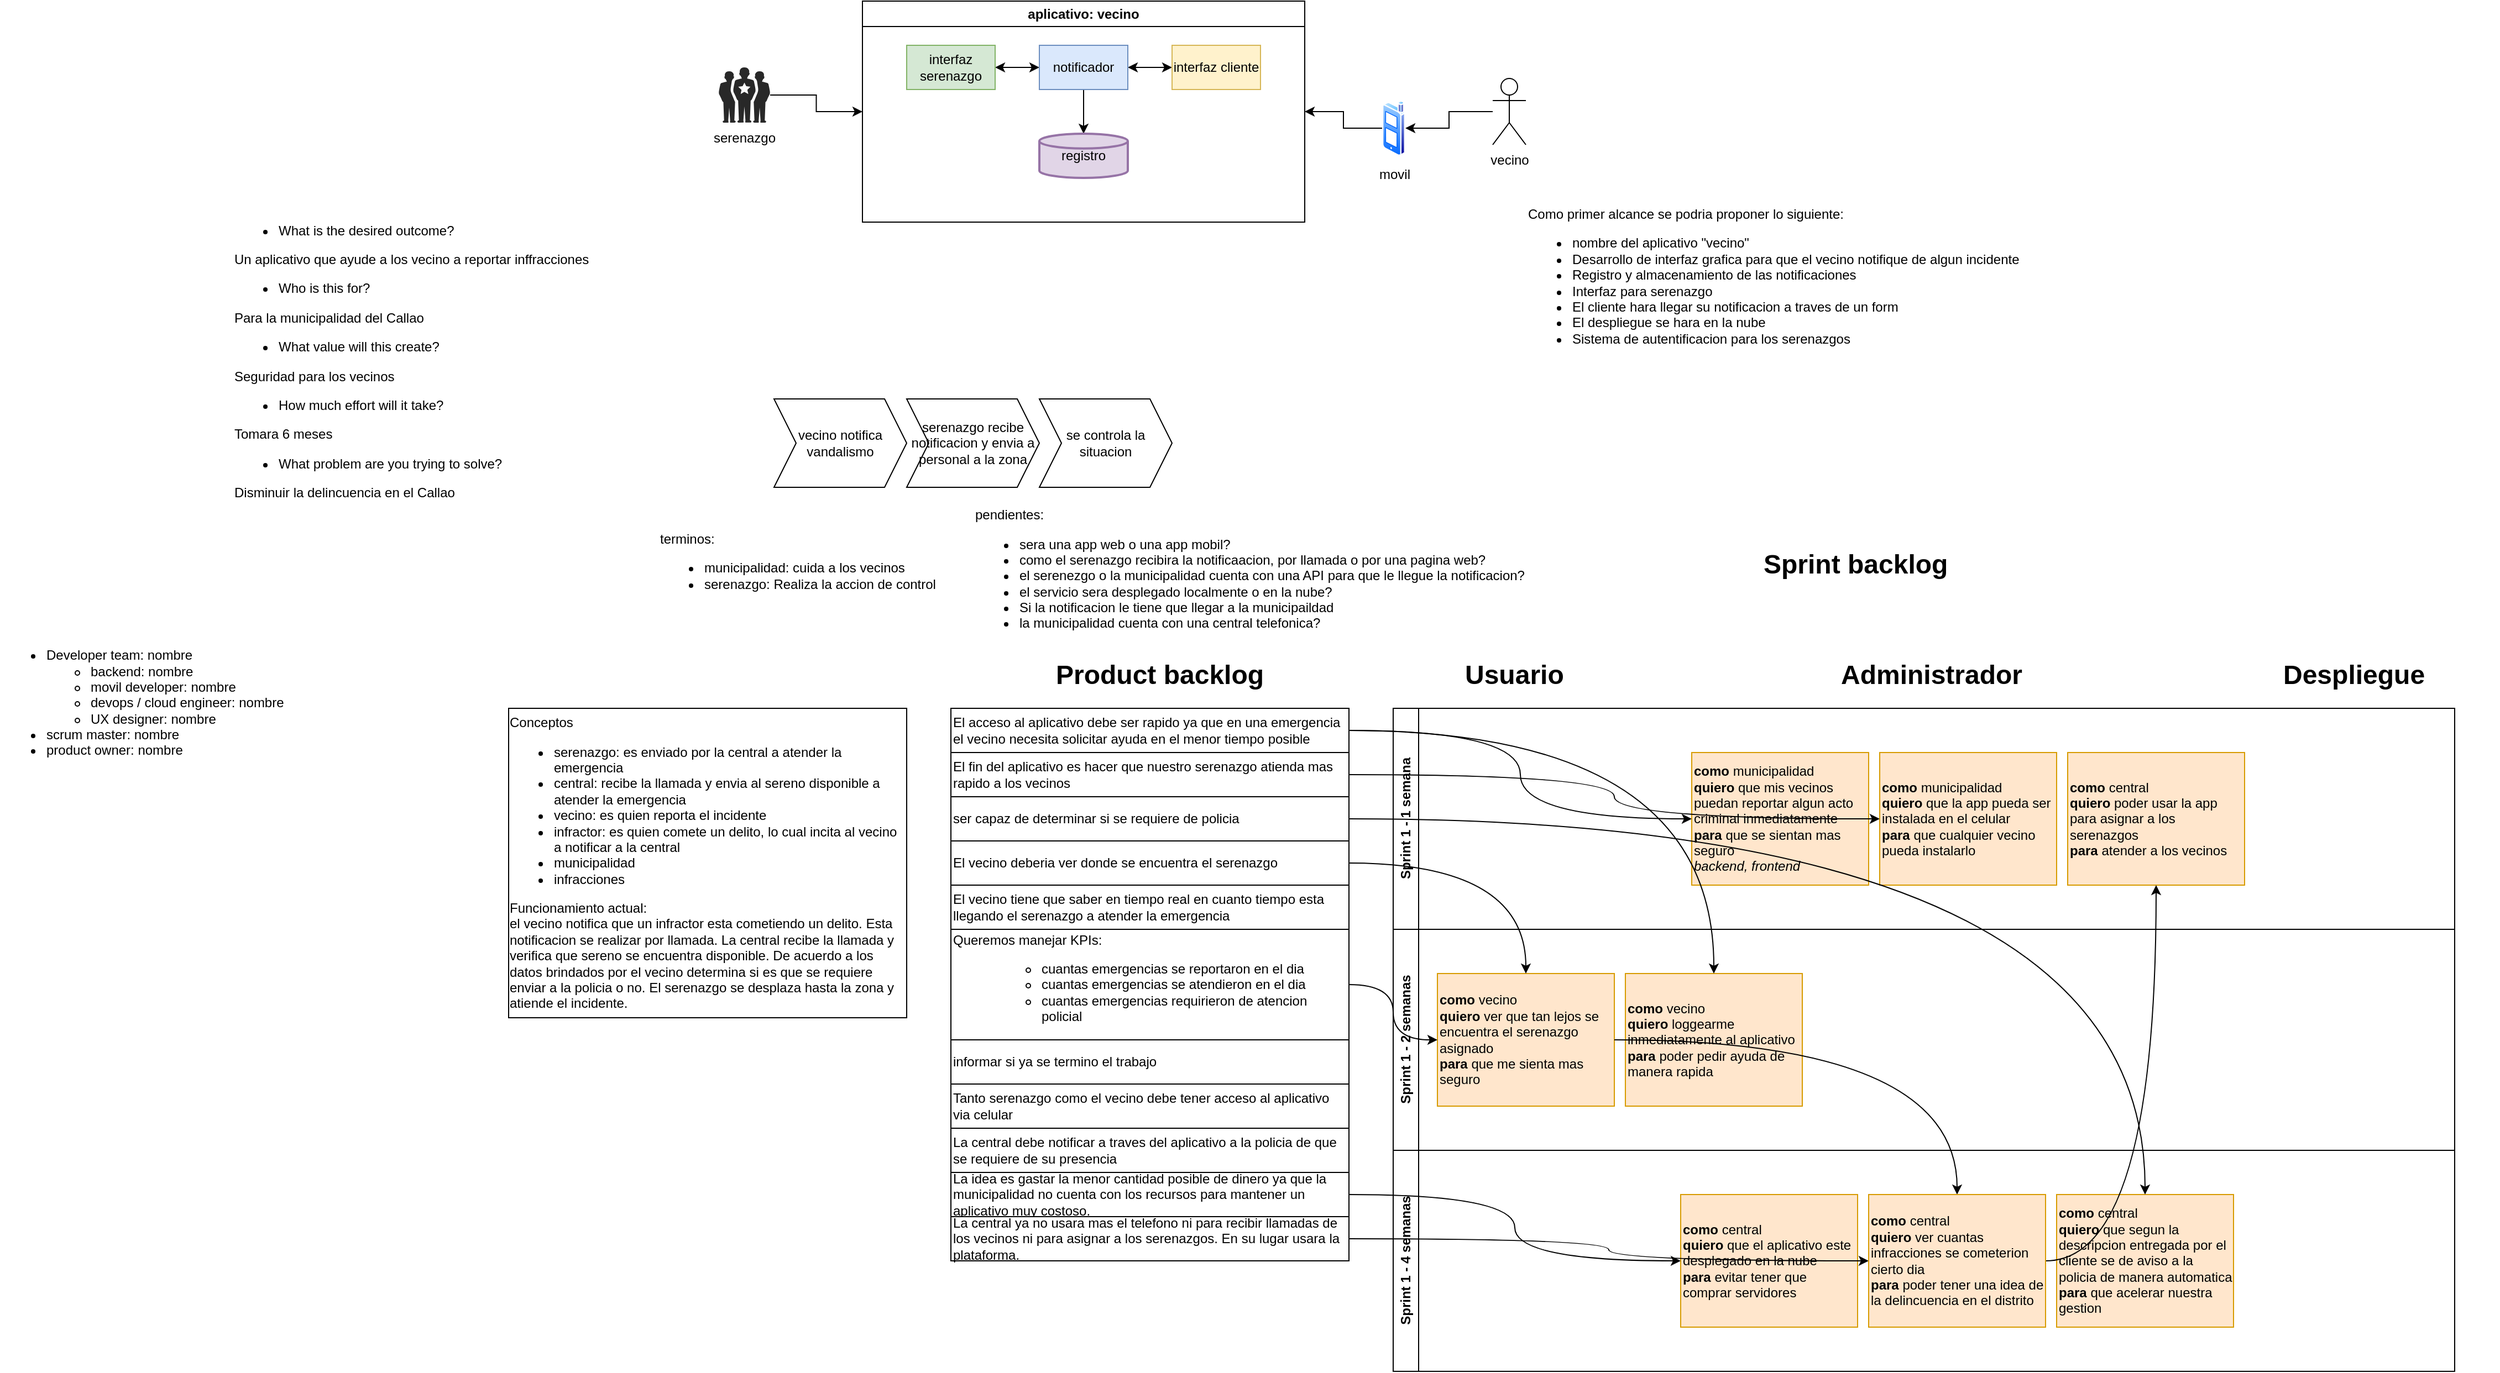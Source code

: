 <mxfile version="21.3.0" type="github">
  <diagram name="Página-1" id="Bkhv1BzIpxXXVQEzDvKO">
    <mxGraphModel dx="2389" dy="789" grid="1" gridSize="10" guides="0" tooltips="1" connect="1" arrows="1" fold="1" page="1" pageScale="1" pageWidth="827" pageHeight="1169" math="0" shadow="0">
      <root>
        <mxCell id="0" />
        <mxCell id="1" parent="0" />
        <mxCell id="rcJcJloOi9SXId4dmmQ6-50" style="edgeStyle=orthogonalEdgeStyle;rounded=0;orthogonalLoop=1;jettySize=auto;html=1;" parent="1" source="rcJcJloOi9SXId4dmmQ6-2" target="rcJcJloOi9SXId4dmmQ6-9" edge="1">
          <mxGeometry relative="1" as="geometry" />
        </mxCell>
        <mxCell id="rcJcJloOi9SXId4dmmQ6-2" value="vecino" style="shape=umlActor;verticalLabelPosition=bottom;verticalAlign=top;html=1;outlineConnect=0;" parent="1" vertex="1">
          <mxGeometry x="730" y="110" width="30" height="60" as="geometry" />
        </mxCell>
        <mxCell id="rcJcJloOi9SXId4dmmQ6-51" style="edgeStyle=orthogonalEdgeStyle;rounded=0;orthogonalLoop=1;jettySize=auto;html=1;" parent="1" source="rcJcJloOi9SXId4dmmQ6-9" target="rcJcJloOi9SXId4dmmQ6-41" edge="1">
          <mxGeometry relative="1" as="geometry" />
        </mxCell>
        <mxCell id="rcJcJloOi9SXId4dmmQ6-9" value="movil" style="image;aspect=fixed;perimeter=ellipsePerimeter;html=1;align=center;shadow=0;dashed=0;spacingTop=3;image=img/lib/active_directory/cell_phone.svg;" parent="1" vertex="1">
          <mxGeometry x="630" y="130" width="21" height="50" as="geometry" />
        </mxCell>
        <mxCell id="rcJcJloOi9SXId4dmmQ6-26" value="vecino notifica vandalismo" style="shape=step;perimeter=stepPerimeter;whiteSpace=wrap;html=1;fixedSize=1;" parent="1" vertex="1">
          <mxGeometry x="80" y="400" width="120" height="80" as="geometry" />
        </mxCell>
        <mxCell id="rcJcJloOi9SXId4dmmQ6-27" value="serenazgo recibe notificacion y envia a personal a la zona" style="shape=step;perimeter=stepPerimeter;whiteSpace=wrap;html=1;fixedSize=1;" parent="1" vertex="1">
          <mxGeometry x="200" y="400" width="120" height="80" as="geometry" />
        </mxCell>
        <mxCell id="rcJcJloOi9SXId4dmmQ6-28" value="se controla la situacion" style="shape=step;perimeter=stepPerimeter;whiteSpace=wrap;html=1;fixedSize=1;" parent="1" vertex="1">
          <mxGeometry x="320" y="400" width="120" height="80" as="geometry" />
        </mxCell>
        <mxCell id="rcJcJloOi9SXId4dmmQ6-36" value="pendientes:&lt;br&gt;&lt;ul&gt;&lt;li&gt;sera una app web o una app mobil?&lt;br&gt;&lt;/li&gt;&lt;li&gt;como el serenazgo recibira la notificaacion, por llamada o por una pagina web?&lt;/li&gt;&lt;li&gt;el serenezgo o la municipalidad cuenta con una API para que le llegue la notificacion?&lt;/li&gt;&lt;li&gt;el servicio sera desplegado localmente o en la nube?&lt;/li&gt;&lt;li&gt;Si la notificacion le tiene que llegar a la municipaildad&lt;/li&gt;&lt;li&gt;la municipalidad cuenta con una central telefonica?&amp;nbsp;&lt;/li&gt;&lt;/ul&gt;" style="text;html=1;align=left;verticalAlign=middle;resizable=0;points=[];autosize=1;strokeColor=none;fillColor=none;" parent="1" vertex="1">
          <mxGeometry x="260" y="490" width="520" height="140" as="geometry" />
        </mxCell>
        <mxCell id="rcJcJloOi9SXId4dmmQ6-40" value="terminos:&lt;br&gt;&lt;ul&gt;&lt;li&gt;municipalidad: cuida a los vecinos&lt;/li&gt;&lt;li&gt;serenazgo: Realiza la accion de control&lt;/li&gt;&lt;/ul&gt;" style="text;html=1;align=left;verticalAlign=middle;resizable=0;points=[];autosize=1;strokeColor=none;fillColor=none;" parent="1" vertex="1">
          <mxGeometry x="-25" y="513" width="270" height="80" as="geometry" />
        </mxCell>
        <mxCell id="rcJcJloOi9SXId4dmmQ6-41" value="aplicativo: vecino" style="swimlane;whiteSpace=wrap;html=1;" parent="1" vertex="1">
          <mxGeometry x="160" y="40" width="400" height="200" as="geometry" />
        </mxCell>
        <mxCell id="rcJcJloOi9SXId4dmmQ6-44" value="" style="edgeStyle=orthogonalEdgeStyle;rounded=0;orthogonalLoop=1;jettySize=auto;html=1;startArrow=classic;startFill=1;" parent="rcJcJloOi9SXId4dmmQ6-41" source="rcJcJloOi9SXId4dmmQ6-42" target="rcJcJloOi9SXId4dmmQ6-43" edge="1">
          <mxGeometry relative="1" as="geometry" />
        </mxCell>
        <mxCell id="rcJcJloOi9SXId4dmmQ6-42" value="interfaz serenazgo" style="rounded=0;whiteSpace=wrap;html=1;fillColor=#d5e8d4;strokeColor=#82b366;" parent="rcJcJloOi9SXId4dmmQ6-41" vertex="1">
          <mxGeometry x="40" y="40" width="80" height="40" as="geometry" />
        </mxCell>
        <mxCell id="rcJcJloOi9SXId4dmmQ6-46" value="" style="edgeStyle=orthogonalEdgeStyle;rounded=0;orthogonalLoop=1;jettySize=auto;html=1;startArrow=classic;startFill=1;" parent="rcJcJloOi9SXId4dmmQ6-41" source="rcJcJloOi9SXId4dmmQ6-43" target="rcJcJloOi9SXId4dmmQ6-45" edge="1">
          <mxGeometry relative="1" as="geometry" />
        </mxCell>
        <mxCell id="rcJcJloOi9SXId4dmmQ6-58" style="edgeStyle=orthogonalEdgeStyle;rounded=0;orthogonalLoop=1;jettySize=auto;html=1;" parent="rcJcJloOi9SXId4dmmQ6-41" source="rcJcJloOi9SXId4dmmQ6-43" target="rcJcJloOi9SXId4dmmQ6-57" edge="1">
          <mxGeometry relative="1" as="geometry" />
        </mxCell>
        <mxCell id="rcJcJloOi9SXId4dmmQ6-43" value="notificador" style="rounded=0;whiteSpace=wrap;html=1;fillColor=#dae8fc;strokeColor=#6c8ebf;" parent="rcJcJloOi9SXId4dmmQ6-41" vertex="1">
          <mxGeometry x="160" y="40" width="80" height="40" as="geometry" />
        </mxCell>
        <mxCell id="rcJcJloOi9SXId4dmmQ6-45" value="interfaz cliente" style="rounded=0;whiteSpace=wrap;html=1;fillColor=#fff2cc;strokeColor=#d6b656;" parent="rcJcJloOi9SXId4dmmQ6-41" vertex="1">
          <mxGeometry x="280" y="40" width="80" height="40" as="geometry" />
        </mxCell>
        <mxCell id="rcJcJloOi9SXId4dmmQ6-57" value="registro" style="strokeWidth=2;html=1;shape=mxgraph.flowchart.database;whiteSpace=wrap;fillColor=#e1d5e7;strokeColor=#9673a6;" parent="rcJcJloOi9SXId4dmmQ6-41" vertex="1">
          <mxGeometry x="160" y="120" width="80" height="40" as="geometry" />
        </mxCell>
        <mxCell id="rcJcJloOi9SXId4dmmQ6-48" style="edgeStyle=orthogonalEdgeStyle;rounded=0;orthogonalLoop=1;jettySize=auto;html=1;" parent="1" source="rcJcJloOi9SXId4dmmQ6-47" target="rcJcJloOi9SXId4dmmQ6-41" edge="1">
          <mxGeometry relative="1" as="geometry" />
        </mxCell>
        <mxCell id="rcJcJloOi9SXId4dmmQ6-47" value="serenazgo" style="verticalLabelPosition=bottom;sketch=0;html=1;fillColor=#282828;strokeColor=none;verticalAlign=top;pointerEvents=1;align=center;shape=mxgraph.cisco_safe.people_places_things_icons.icon1;" parent="1" vertex="1">
          <mxGeometry x="30" y="100" width="46.5" height="50" as="geometry" />
        </mxCell>
        <mxCell id="rcJcJloOi9SXId4dmmQ6-56" value="&lt;div&gt;Como primer alcance se podria proponer lo siguiente:&lt;/div&gt;&lt;div&gt;&lt;ul&gt;&lt;li&gt;nombre del aplicativo &quot;vecino&quot;&lt;/li&gt;&lt;li&gt;Desarrollo de interfaz grafica para que el vecino notifique de algun incidente&lt;/li&gt;&lt;li&gt;Registro y almacenamiento de las notificaciones&lt;/li&gt;&lt;li&gt;Interfaz para serenazgo&lt;/li&gt;&lt;li&gt;El cliente hara llegar su notificacion a traves de un form&lt;/li&gt;&lt;li&gt;El despliegue se hara en la nube&lt;/li&gt;&lt;li&gt;Sistema de autentificacion para los serenazgos&lt;/li&gt;&lt;/ul&gt;&lt;/div&gt;" style="text;html=1;align=left;verticalAlign=middle;resizable=0;points=[];autosize=1;strokeColor=none;fillColor=none;" parent="1" vertex="1">
          <mxGeometry x="760" y="220" width="470" height="150" as="geometry" />
        </mxCell>
        <mxCell id="HjE2S8ZvpKFxGUU12qkj-8" value="&lt;h1&gt;Product backlog&lt;/h1&gt;" style="text;html=1;strokeColor=none;fillColor=none;spacing=5;spacingTop=-20;whiteSpace=wrap;overflow=hidden;rounded=0;" parent="1" vertex="1">
          <mxGeometry x="330" y="630" width="200" height="120" as="geometry" />
        </mxCell>
        <mxCell id="HjE2S8ZvpKFxGUU12qkj-11" value="&lt;h1&gt;Sprint backlog&lt;/h1&gt;" style="text;html=1;strokeColor=none;fillColor=none;spacing=5;spacingTop=-20;whiteSpace=wrap;overflow=hidden;rounded=0;" parent="1" vertex="1">
          <mxGeometry x="970" y="530" width="200" height="120" as="geometry" />
        </mxCell>
        <mxCell id="HjE2S8ZvpKFxGUU12qkj-13" value="&lt;div style=&quot;text-align: left;&quot;&gt;Conceptos&lt;/div&gt;&lt;ul style=&quot;border-color: var(--border-color); text-align: left;&quot;&gt;&lt;li&gt;&lt;span style=&quot;background-color: initial;&quot;&gt;serenazgo: es enviado por la central a atender la emergencia&lt;/span&gt;&lt;br&gt;&lt;/li&gt;&lt;li&gt;&lt;span style=&quot;background-color: initial;&quot;&gt;central: recibe la llamada y envia al sereno disponible a atender la emergencia&lt;/span&gt;&lt;br&gt;&lt;/li&gt;&lt;li&gt;&lt;span style=&quot;background-color: initial;&quot;&gt;vecino: es quien reporta el incidente&lt;/span&gt;&lt;br&gt;&lt;/li&gt;&lt;li&gt;&lt;span style=&quot;background-color: initial;&quot;&gt;infractor: es quien comete un delito, lo cual incita al vecino a notificar a la central&lt;/span&gt;&lt;br&gt;&lt;/li&gt;&lt;li&gt;&lt;span style=&quot;background-color: initial;&quot;&gt;municipalidad&lt;/span&gt;&lt;br&gt;&lt;/li&gt;&lt;li&gt;infracciones&lt;/li&gt;&lt;/ul&gt;&lt;div style=&quot;text-align: left;&quot;&gt;&lt;span style=&quot;background-color: initial;&quot;&gt;Funcionamiento actual:&lt;/span&gt;&lt;/div&gt;&lt;div style=&quot;text-align: left;&quot;&gt;&lt;span style=&quot;background-color: initial;&quot;&gt;el vecino notifica que un infractor esta cometiendo un delito. Esta notificacion se realizar por llamada. La central recibe la llamada y verifica que sereno se encuentra disponible. De acuerdo a los datos brindados por el vecino determina si es que se requiere enviar a la policia o no. El serenazgo se desplaza hasta la zona y atiende el incidente.&amp;nbsp;&lt;/span&gt;&lt;/div&gt;" style="rounded=0;whiteSpace=wrap;html=1;" parent="1" vertex="1">
          <mxGeometry x="-160" y="680" width="360" height="280" as="geometry" />
        </mxCell>
        <mxCell id="HjE2S8ZvpKFxGUU12qkj-19" value="Sprint 1 - 1 semana" style="swimlane;horizontal=0;whiteSpace=wrap;html=1;" parent="1" vertex="1">
          <mxGeometry x="640" y="680" width="960" height="200" as="geometry" />
        </mxCell>
        <mxCell id="HjE2S8ZvpKFxGUU12qkj-26" value="&lt;b&gt;como&lt;/b&gt; municipalidad&lt;br&gt;&lt;b&gt;quiero&lt;/b&gt; que la app pueda ser instalada en el celular&lt;br&gt;&lt;b&gt;para&lt;/b&gt; que cualquier vecino pueda instalarlo" style="rounded=0;whiteSpace=wrap;html=1;align=left;fillColor=#ffe6cc;strokeColor=#d79b00;" parent="HjE2S8ZvpKFxGUU12qkj-19" vertex="1">
          <mxGeometry x="440" y="40" width="160" height="120" as="geometry" />
        </mxCell>
        <mxCell id="HjE2S8ZvpKFxGUU12qkj-1" value="&lt;b&gt;como&lt;/b&gt; municipalidad&lt;br&gt;&lt;b&gt;quiero&lt;/b&gt; que mis vecinos puedan reportar algun acto criminal inmediatamente&lt;br&gt;&lt;b&gt;para&lt;/b&gt; que se sientan mas seguro&lt;br&gt;&lt;i&gt;backend, frontend&lt;/i&gt;" style="rounded=0;whiteSpace=wrap;html=1;align=left;fillColor=#ffe6cc;strokeColor=#d79b00;" parent="HjE2S8ZvpKFxGUU12qkj-19" vertex="1">
          <mxGeometry x="270" y="40" width="160" height="120" as="geometry" />
        </mxCell>
        <mxCell id="HjE2S8ZvpKFxGUU12qkj-105" value="&lt;b&gt;como&lt;/b&gt; central&lt;br&gt;&lt;b&gt;quiero&lt;/b&gt;&amp;nbsp;poder usar la app para asignar a los serenazgos&lt;br&gt;&lt;b&gt;para&lt;/b&gt; atender a los vecinos" style="rounded=0;whiteSpace=wrap;html=1;align=left;fillColor=#ffe6cc;strokeColor=#d79b00;" parent="HjE2S8ZvpKFxGUU12qkj-19" vertex="1">
          <mxGeometry x="610" y="40" width="160" height="120" as="geometry" />
        </mxCell>
        <mxCell id="HjE2S8ZvpKFxGUU12qkj-20" value="Sprint 1 - 2 semanas" style="swimlane;horizontal=0;whiteSpace=wrap;html=1;" parent="1" vertex="1">
          <mxGeometry x="640" y="880" width="960" height="200" as="geometry" />
        </mxCell>
        <mxCell id="HjE2S8ZvpKFxGUU12qkj-25" value="&lt;b&gt;como&lt;/b&gt; vecino&lt;br&gt;&lt;b&gt;quiero&lt;/b&gt; loggearme inmediatamente al aplicativo&lt;br&gt;&lt;b&gt;para&lt;/b&gt; poder pedir ayuda de manera rapida" style="rounded=0;whiteSpace=wrap;html=1;align=left;fillColor=#ffe6cc;strokeColor=#d79b00;" parent="HjE2S8ZvpKFxGUU12qkj-20" vertex="1">
          <mxGeometry x="210" y="40" width="160" height="120" as="geometry" />
        </mxCell>
        <mxCell id="HjE2S8ZvpKFxGUU12qkj-24" value="&lt;b&gt;como&lt;/b&gt; vecino&lt;br&gt;&lt;b&gt;quiero&lt;/b&gt;&amp;nbsp;ver que tan lejos se encuentra el serenazgo asignado&lt;br&gt;&lt;b&gt;para&lt;/b&gt; que me sienta mas seguro" style="rounded=0;whiteSpace=wrap;html=1;align=left;fillColor=#ffe6cc;strokeColor=#d79b00;" parent="HjE2S8ZvpKFxGUU12qkj-20" vertex="1">
          <mxGeometry x="40" y="40" width="160" height="120" as="geometry" />
        </mxCell>
        <mxCell id="HjE2S8ZvpKFxGUU12qkj-21" value="Sprint 1 - 4 semanas" style="swimlane;horizontal=0;whiteSpace=wrap;html=1;" parent="1" vertex="1">
          <mxGeometry x="640" y="1080" width="960" height="200" as="geometry" />
        </mxCell>
        <mxCell id="HjE2S8ZvpKFxGUU12qkj-15" value="&lt;b&gt;como&lt;/b&gt; central&lt;br&gt;&lt;b&gt;quiero&lt;/b&gt;&amp;nbsp;que el aplicativo este desplegado en la nube&lt;br&gt;&lt;b&gt;para&lt;/b&gt; evitar tener que comprar servidores" style="rounded=0;whiteSpace=wrap;html=1;align=left;fillColor=#ffe6cc;strokeColor=#d79b00;" parent="HjE2S8ZvpKFxGUU12qkj-21" vertex="1">
          <mxGeometry x="260" y="40" width="160" height="120" as="geometry" />
        </mxCell>
        <mxCell id="HjE2S8ZvpKFxGUU12qkj-102" value="&lt;b&gt;como&lt;/b&gt; central&lt;br&gt;&lt;b&gt;quiero&lt;/b&gt; que segun la descripcion entregada por el cliente se de aviso a la policia de manera automatica&lt;br&gt;&lt;b&gt;para&lt;/b&gt; que acelerar nuestra gestion" style="rounded=0;whiteSpace=wrap;html=1;align=left;fillColor=#ffe6cc;strokeColor=#d79b00;" parent="HjE2S8ZvpKFxGUU12qkj-21" vertex="1">
          <mxGeometry x="600" y="40" width="160" height="120" as="geometry" />
        </mxCell>
        <mxCell id="HjE2S8ZvpKFxGUU12qkj-86" style="rounded=0;orthogonalLoop=1;jettySize=auto;html=1;edgeStyle=orthogonalEdgeStyle;curved=1;" parent="1" source="HjE2S8ZvpKFxGUU12qkj-85" target="HjE2S8ZvpKFxGUU12qkj-1" edge="1">
          <mxGeometry relative="1" as="geometry" />
        </mxCell>
        <mxCell id="HjE2S8ZvpKFxGUU12qkj-100" style="edgeStyle=orthogonalEdgeStyle;rounded=0;orthogonalLoop=1;jettySize=auto;html=1;curved=1;" parent="1" source="HjE2S8ZvpKFxGUU12qkj-85" target="HjE2S8ZvpKFxGUU12qkj-25" edge="1">
          <mxGeometry relative="1" as="geometry" />
        </mxCell>
        <mxCell id="HjE2S8ZvpKFxGUU12qkj-85" value="&lt;span style=&quot;background-color: initial;&quot;&gt;El acceso al aplicativo debe ser rapido ya que en una emergencia el vecino necesita solicitar ayuda en el menor tiempo posible&lt;/span&gt;" style="rounded=0;whiteSpace=wrap;html=1;align=left;" parent="1" vertex="1">
          <mxGeometry x="240" y="680" width="360" height="40" as="geometry" />
        </mxCell>
        <mxCell id="HjE2S8ZvpKFxGUU12qkj-95" style="edgeStyle=orthogonalEdgeStyle;rounded=0;orthogonalLoop=1;jettySize=auto;html=1;curved=1;" parent="1" source="HjE2S8ZvpKFxGUU12qkj-87" target="HjE2S8ZvpKFxGUU12qkj-26" edge="1">
          <mxGeometry relative="1" as="geometry" />
        </mxCell>
        <mxCell id="HjE2S8ZvpKFxGUU12qkj-87" value="El fin del aplicativo es hacer que nuestro serenazgo atienda mas rapido a los vecinos" style="rounded=0;whiteSpace=wrap;html=1;align=left;" parent="1" vertex="1">
          <mxGeometry x="240" y="720" width="360" height="40" as="geometry" />
        </mxCell>
        <mxCell id="HjE2S8ZvpKFxGUU12qkj-103" style="edgeStyle=orthogonalEdgeStyle;rounded=0;orthogonalLoop=1;jettySize=auto;html=1;curved=1;" parent="1" source="HjE2S8ZvpKFxGUU12qkj-88" target="HjE2S8ZvpKFxGUU12qkj-102" edge="1">
          <mxGeometry relative="1" as="geometry" />
        </mxCell>
        <mxCell id="HjE2S8ZvpKFxGUU12qkj-88" value="&lt;div&gt;ser capaz de determinar si se requiere de policia&lt;/div&gt;" style="rounded=0;whiteSpace=wrap;html=1;align=left;" parent="1" vertex="1">
          <mxGeometry x="240" y="760" width="360" height="40" as="geometry" />
        </mxCell>
        <mxCell id="HjE2S8ZvpKFxGUU12qkj-97" style="edgeStyle=orthogonalEdgeStyle;rounded=0;orthogonalLoop=1;jettySize=auto;html=1;curved=1;" parent="1" source="HjE2S8ZvpKFxGUU12qkj-89" target="HjE2S8ZvpKFxGUU12qkj-24" edge="1">
          <mxGeometry relative="1" as="geometry" />
        </mxCell>
        <mxCell id="HjE2S8ZvpKFxGUU12qkj-89" value="&lt;span style=&quot;background-color: initial;&quot;&gt;El vecino deberia ver donde se encuentra el serenazgo&lt;/span&gt;" style="rounded=0;whiteSpace=wrap;html=1;align=left;" parent="1" vertex="1">
          <mxGeometry x="240" y="800" width="360" height="40" as="geometry" />
        </mxCell>
        <mxCell id="HjE2S8ZvpKFxGUU12qkj-90" value="&lt;div&gt;El vecino tiene que saber en tiempo real en cuanto tiempo esta llegando el serenazgo a atender la emergencia&lt;/div&gt;" style="rounded=0;whiteSpace=wrap;html=1;align=left;" parent="1" vertex="1">
          <mxGeometry x="240" y="840" width="360" height="40" as="geometry" />
        </mxCell>
        <mxCell id="HjE2S8ZvpKFxGUU12qkj-96" style="edgeStyle=orthogonalEdgeStyle;rounded=0;orthogonalLoop=1;jettySize=auto;html=1;curved=1;" parent="1" source="HjE2S8ZvpKFxGUU12qkj-24" target="HjE2S8ZvpKFxGUU12qkj-23" edge="1">
          <mxGeometry relative="1" as="geometry" />
        </mxCell>
        <mxCell id="HjE2S8ZvpKFxGUU12qkj-91" value="&lt;span style=&quot;background-color: initial;&quot;&gt;Queremos manejar KPIs:&lt;/span&gt;&lt;br&gt;&lt;ul style=&quot;border-color: var(--border-color);&quot;&gt;&lt;ul style=&quot;border-color: var(--border-color);&quot;&gt;&lt;li style=&quot;border-color: var(--border-color);&quot;&gt;cuantas emergencias se reportaron en el dia&lt;/li&gt;&lt;li style=&quot;border-color: var(--border-color);&quot;&gt;cuantas emergencias se atendieron en el dia&lt;/li&gt;&lt;li style=&quot;border-color: var(--border-color);&quot;&gt;cuantas emergencias requirieron de atencion policial&lt;/li&gt;&lt;/ul&gt;&lt;/ul&gt;" style="rounded=0;whiteSpace=wrap;html=1;align=left;" parent="1" vertex="1">
          <mxGeometry x="240" y="880" width="360" height="100" as="geometry" />
        </mxCell>
        <mxCell id="HjE2S8ZvpKFxGUU12qkj-92" value="&lt;span style=&quot;background-color: initial;&quot;&gt;informar si ya se termino el trabajo&lt;/span&gt;" style="rounded=0;whiteSpace=wrap;html=1;align=left;" parent="1" vertex="1">
          <mxGeometry x="240" y="980" width="360" height="40" as="geometry" />
        </mxCell>
        <mxCell id="HjE2S8ZvpKFxGUU12qkj-93" value="&lt;span style=&quot;background-color: initial;&quot;&gt;Tanto serenazgo como el vecino debe tener acceso al aplicativo via celular&lt;/span&gt;" style="rounded=0;whiteSpace=wrap;html=1;align=left;" parent="1" vertex="1">
          <mxGeometry x="240" y="1020" width="360" height="40" as="geometry" />
        </mxCell>
        <mxCell id="HjE2S8ZvpKFxGUU12qkj-94" value="La central debe notificar a traves del aplicativo a la policia de que se requiere de su presencia" style="rounded=0;whiteSpace=wrap;html=1;align=left;" parent="1" vertex="1">
          <mxGeometry x="240" y="1060" width="360" height="40" as="geometry" />
        </mxCell>
        <mxCell id="HjE2S8ZvpKFxGUU12qkj-99" style="edgeStyle=orthogonalEdgeStyle;rounded=0;orthogonalLoop=1;jettySize=auto;html=1;curved=1;" parent="1" source="HjE2S8ZvpKFxGUU12qkj-98" target="HjE2S8ZvpKFxGUU12qkj-15" edge="1">
          <mxGeometry relative="1" as="geometry" />
        </mxCell>
        <mxCell id="HjE2S8ZvpKFxGUU12qkj-98" value="La idea es gastar la menor cantidad posible de dinero ya que la municipalidad no cuenta con los recursos para mantener un aplicativo muy costoso." style="rounded=0;whiteSpace=wrap;html=1;align=left;" parent="1" vertex="1">
          <mxGeometry x="240" y="1100" width="360" height="40" as="geometry" />
        </mxCell>
        <mxCell id="HjE2S8ZvpKFxGUU12qkj-106" style="edgeStyle=orthogonalEdgeStyle;rounded=0;orthogonalLoop=1;jettySize=auto;html=1;curved=1;" parent="1" source="HjE2S8ZvpKFxGUU12qkj-23" target="HjE2S8ZvpKFxGUU12qkj-105" edge="1">
          <mxGeometry relative="1" as="geometry" />
        </mxCell>
        <mxCell id="HjE2S8ZvpKFxGUU12qkj-104" value="La central ya no usara mas el telefono ni para recibir llamadas de los vecinos ni para asignar a los serenazgos. En su lugar usara la plataforma." style="rounded=0;whiteSpace=wrap;html=1;align=left;" parent="1" vertex="1">
          <mxGeometry x="240" y="1140" width="360" height="40" as="geometry" />
        </mxCell>
        <mxCell id="HjE2S8ZvpKFxGUU12qkj-109" value="&lt;h1&gt;Despliegue&lt;/h1&gt;" style="text;html=1;strokeColor=none;fillColor=none;spacing=5;spacingTop=-20;whiteSpace=wrap;overflow=hidden;rounded=0;" parent="1" vertex="1">
          <mxGeometry x="1440" y="630" width="200" height="120" as="geometry" />
        </mxCell>
        <mxCell id="HjE2S8ZvpKFxGUU12qkj-110" value="&lt;h1&gt;Administrador&lt;/h1&gt;" style="text;html=1;strokeColor=none;fillColor=none;spacing=5;spacingTop=-20;whiteSpace=wrap;overflow=hidden;rounded=0;" parent="1" vertex="1">
          <mxGeometry x="1040" y="630" width="200" height="120" as="geometry" />
        </mxCell>
        <mxCell id="HjE2S8ZvpKFxGUU12qkj-111" value="&lt;h1&gt;Usuario&lt;/h1&gt;" style="text;html=1;strokeColor=none;fillColor=none;spacing=5;spacingTop=-20;whiteSpace=wrap;overflow=hidden;rounded=0;" parent="1" vertex="1">
          <mxGeometry x="700" y="630" width="200" height="120" as="geometry" />
        </mxCell>
        <mxCell id="HjE2S8ZvpKFxGUU12qkj-112" value="" style="edgeStyle=orthogonalEdgeStyle;rounded=0;orthogonalLoop=1;jettySize=auto;html=1;curved=1;" parent="1" source="HjE2S8ZvpKFxGUU12qkj-91" target="HjE2S8ZvpKFxGUU12qkj-24" edge="1">
          <mxGeometry relative="1" as="geometry">
            <mxPoint x="600" y="930" as="sourcePoint" />
            <mxPoint x="1020" y="1130" as="targetPoint" />
          </mxGeometry>
        </mxCell>
        <mxCell id="HjE2S8ZvpKFxGUU12qkj-113" value="" style="edgeStyle=orthogonalEdgeStyle;rounded=0;orthogonalLoop=1;jettySize=auto;html=1;curved=1;" parent="1" source="HjE2S8ZvpKFxGUU12qkj-104" target="HjE2S8ZvpKFxGUU12qkj-23" edge="1">
          <mxGeometry relative="1" as="geometry">
            <mxPoint x="600" y="1160" as="sourcePoint" />
            <mxPoint x="1370" y="830" as="targetPoint" />
          </mxGeometry>
        </mxCell>
        <mxCell id="HjE2S8ZvpKFxGUU12qkj-23" value="&lt;b&gt;como&lt;/b&gt;&amp;nbsp;central&lt;br&gt;&lt;b&gt;quiero&lt;/b&gt; ver cuantas infracciones se cometerion cierto dia&lt;br&gt;&lt;b&gt;para&lt;/b&gt;&amp;nbsp;poder tener una idea de la delincuencia en el distrito" style="rounded=0;whiteSpace=wrap;html=1;align=left;fillColor=#ffe6cc;strokeColor=#d79b00;" parent="1" vertex="1">
          <mxGeometry x="1070" y="1120" width="160" height="120" as="geometry" />
        </mxCell>
        <mxCell id="7CWXTSbd9xAtPU0QStJo-1" value="&lt;ul&gt;&lt;li&gt;What is the desired outcome?&amp;nbsp;&lt;/li&gt;&lt;/ul&gt;&lt;div&gt;Un aplicativo que ayude a los vecino a reportar inffracciones&lt;/div&gt;&lt;ul&gt;&lt;li&gt;Who is this for?&amp;nbsp;&lt;/li&gt;&lt;/ul&gt;&lt;div&gt;Para la municipalidad del Callao&lt;/div&gt;&lt;ul&gt;&lt;li&gt;What value will this create?&amp;nbsp;&lt;/li&gt;&lt;/ul&gt;&lt;div&gt;Seguridad para los vecinos&lt;/div&gt;&lt;ul&gt;&lt;li&gt;How much effort will it take?&lt;/li&gt;&lt;/ul&gt;&lt;div&gt;Tomara 6 meses&lt;/div&gt;&lt;ul&gt;&lt;li&gt;What problem are you trying to solve?&lt;br&gt;&lt;/li&gt;&lt;/ul&gt;&lt;div&gt;Disminuir la delincuencia en el Callao&lt;/div&gt;" style="text;html=1;align=left;verticalAlign=middle;resizable=0;points=[];autosize=1;strokeColor=none;fillColor=none;" parent="1" vertex="1">
          <mxGeometry x="-410" y="220" width="340" height="280" as="geometry" />
        </mxCell>
        <mxCell id="f2tMmFMn8u4zpyXFYxsQ-2" value="&lt;ul&gt;&lt;li&gt;Developer team: nombre&lt;/li&gt;&lt;ul&gt;&lt;li&gt;backend: nombre&lt;/li&gt;&lt;li&gt;movil developer: nombre&lt;/li&gt;&lt;li&gt;devops / cloud engineer: nombre&lt;/li&gt;&lt;li&gt;UX designer: nombre&lt;/li&gt;&lt;/ul&gt;&lt;li&gt;&lt;span style=&quot;background-color: initial;&quot;&gt;scrum master&lt;/span&gt;: nombre&lt;/li&gt;&lt;li&gt;product owner: nombre&lt;/li&gt;&lt;/ul&gt;&lt;span style=&quot;background-color: initial;&quot;&gt;&lt;/span&gt;" style="text;html=1;strokeColor=none;fillColor=none;align=left;verticalAlign=middle;whiteSpace=wrap;rounded=0;" vertex="1" parent="1">
          <mxGeometry x="-620" y="600" width="260" height="150" as="geometry" />
        </mxCell>
      </root>
    </mxGraphModel>
  </diagram>
</mxfile>
